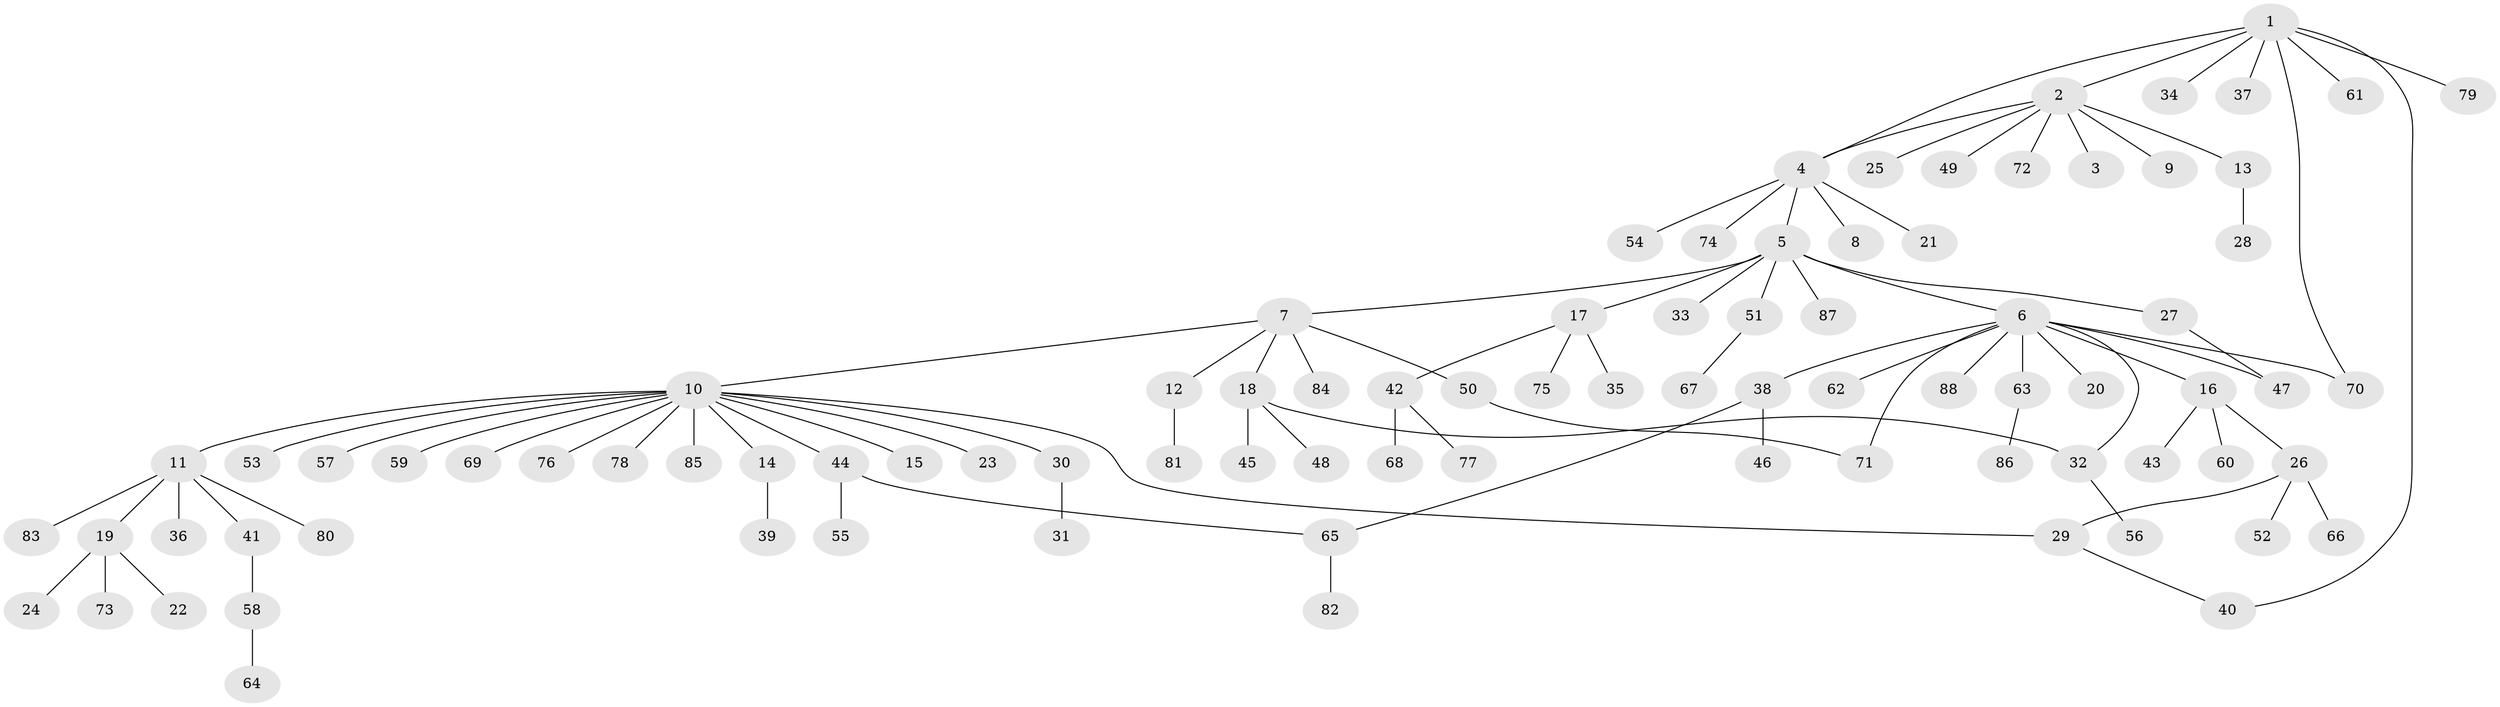 // coarse degree distribution, {3: 0.21621621621621623, 4: 0.05405405405405406, 1: 0.40540540540540543, 6: 0.05405405405405406, 8: 0.02702702702702703, 5: 0.02702702702702703, 2: 0.21621621621621623}
// Generated by graph-tools (version 1.1) at 2025/50/03/04/25 22:50:06]
// undirected, 88 vertices, 95 edges
graph export_dot {
  node [color=gray90,style=filled];
  1;
  2;
  3;
  4;
  5;
  6;
  7;
  8;
  9;
  10;
  11;
  12;
  13;
  14;
  15;
  16;
  17;
  18;
  19;
  20;
  21;
  22;
  23;
  24;
  25;
  26;
  27;
  28;
  29;
  30;
  31;
  32;
  33;
  34;
  35;
  36;
  37;
  38;
  39;
  40;
  41;
  42;
  43;
  44;
  45;
  46;
  47;
  48;
  49;
  50;
  51;
  52;
  53;
  54;
  55;
  56;
  57;
  58;
  59;
  60;
  61;
  62;
  63;
  64;
  65;
  66;
  67;
  68;
  69;
  70;
  71;
  72;
  73;
  74;
  75;
  76;
  77;
  78;
  79;
  80;
  81;
  82;
  83;
  84;
  85;
  86;
  87;
  88;
  1 -- 2;
  1 -- 4;
  1 -- 34;
  1 -- 37;
  1 -- 40;
  1 -- 61;
  1 -- 70;
  1 -- 79;
  2 -- 3;
  2 -- 4;
  2 -- 9;
  2 -- 13;
  2 -- 25;
  2 -- 49;
  2 -- 72;
  4 -- 5;
  4 -- 8;
  4 -- 21;
  4 -- 54;
  4 -- 74;
  5 -- 6;
  5 -- 7;
  5 -- 17;
  5 -- 27;
  5 -- 33;
  5 -- 51;
  5 -- 87;
  6 -- 16;
  6 -- 20;
  6 -- 32;
  6 -- 38;
  6 -- 47;
  6 -- 62;
  6 -- 63;
  6 -- 70;
  6 -- 71;
  6 -- 88;
  7 -- 10;
  7 -- 12;
  7 -- 18;
  7 -- 50;
  7 -- 84;
  10 -- 11;
  10 -- 14;
  10 -- 15;
  10 -- 23;
  10 -- 29;
  10 -- 30;
  10 -- 44;
  10 -- 53;
  10 -- 57;
  10 -- 59;
  10 -- 69;
  10 -- 76;
  10 -- 78;
  10 -- 85;
  11 -- 19;
  11 -- 36;
  11 -- 41;
  11 -- 80;
  11 -- 83;
  12 -- 81;
  13 -- 28;
  14 -- 39;
  16 -- 26;
  16 -- 43;
  16 -- 60;
  17 -- 35;
  17 -- 42;
  17 -- 75;
  18 -- 32;
  18 -- 45;
  18 -- 48;
  19 -- 22;
  19 -- 24;
  19 -- 73;
  26 -- 29;
  26 -- 52;
  26 -- 66;
  27 -- 47;
  29 -- 40;
  30 -- 31;
  32 -- 56;
  38 -- 46;
  38 -- 65;
  41 -- 58;
  42 -- 68;
  42 -- 77;
  44 -- 55;
  44 -- 65;
  50 -- 71;
  51 -- 67;
  58 -- 64;
  63 -- 86;
  65 -- 82;
}
